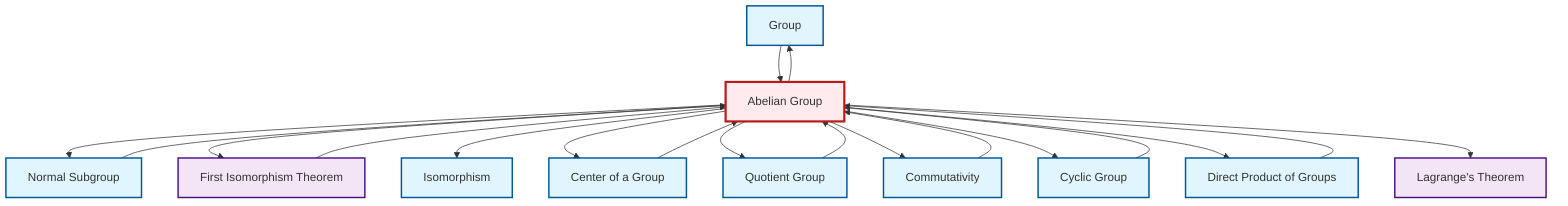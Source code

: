graph TD
    classDef definition fill:#e1f5fe,stroke:#01579b,stroke-width:2px
    classDef theorem fill:#f3e5f5,stroke:#4a148c,stroke-width:2px
    classDef axiom fill:#fff3e0,stroke:#e65100,stroke-width:2px
    classDef example fill:#e8f5e9,stroke:#1b5e20,stroke-width:2px
    classDef current fill:#ffebee,stroke:#b71c1c,stroke-width:3px
    thm-lagrange["Lagrange's Theorem"]:::theorem
    def-group["Group"]:::definition
    def-quotient-group["Quotient Group"]:::definition
    def-cyclic-group["Cyclic Group"]:::definition
    def-direct-product["Direct Product of Groups"]:::definition
    def-center-of-group["Center of a Group"]:::definition
    def-abelian-group["Abelian Group"]:::definition
    def-commutativity["Commutativity"]:::definition
    def-normal-subgroup["Normal Subgroup"]:::definition
    def-isomorphism["Isomorphism"]:::definition
    thm-first-isomorphism["First Isomorphism Theorem"]:::theorem
    def-direct-product --> def-abelian-group
    def-abelian-group --> def-normal-subgroup
    def-group --> def-abelian-group
    def-center-of-group --> def-abelian-group
    def-abelian-group --> thm-first-isomorphism
    def-abelian-group --> def-isomorphism
    def-abelian-group --> def-center-of-group
    def-cyclic-group --> def-abelian-group
    def-abelian-group --> def-quotient-group
    thm-first-isomorphism --> def-abelian-group
    def-abelian-group --> def-commutativity
    def-abelian-group --> def-cyclic-group
    def-abelian-group --> def-group
    def-quotient-group --> def-abelian-group
    def-normal-subgroup --> def-abelian-group
    def-abelian-group --> def-direct-product
    def-commutativity --> def-abelian-group
    def-abelian-group --> thm-lagrange
    class def-abelian-group current